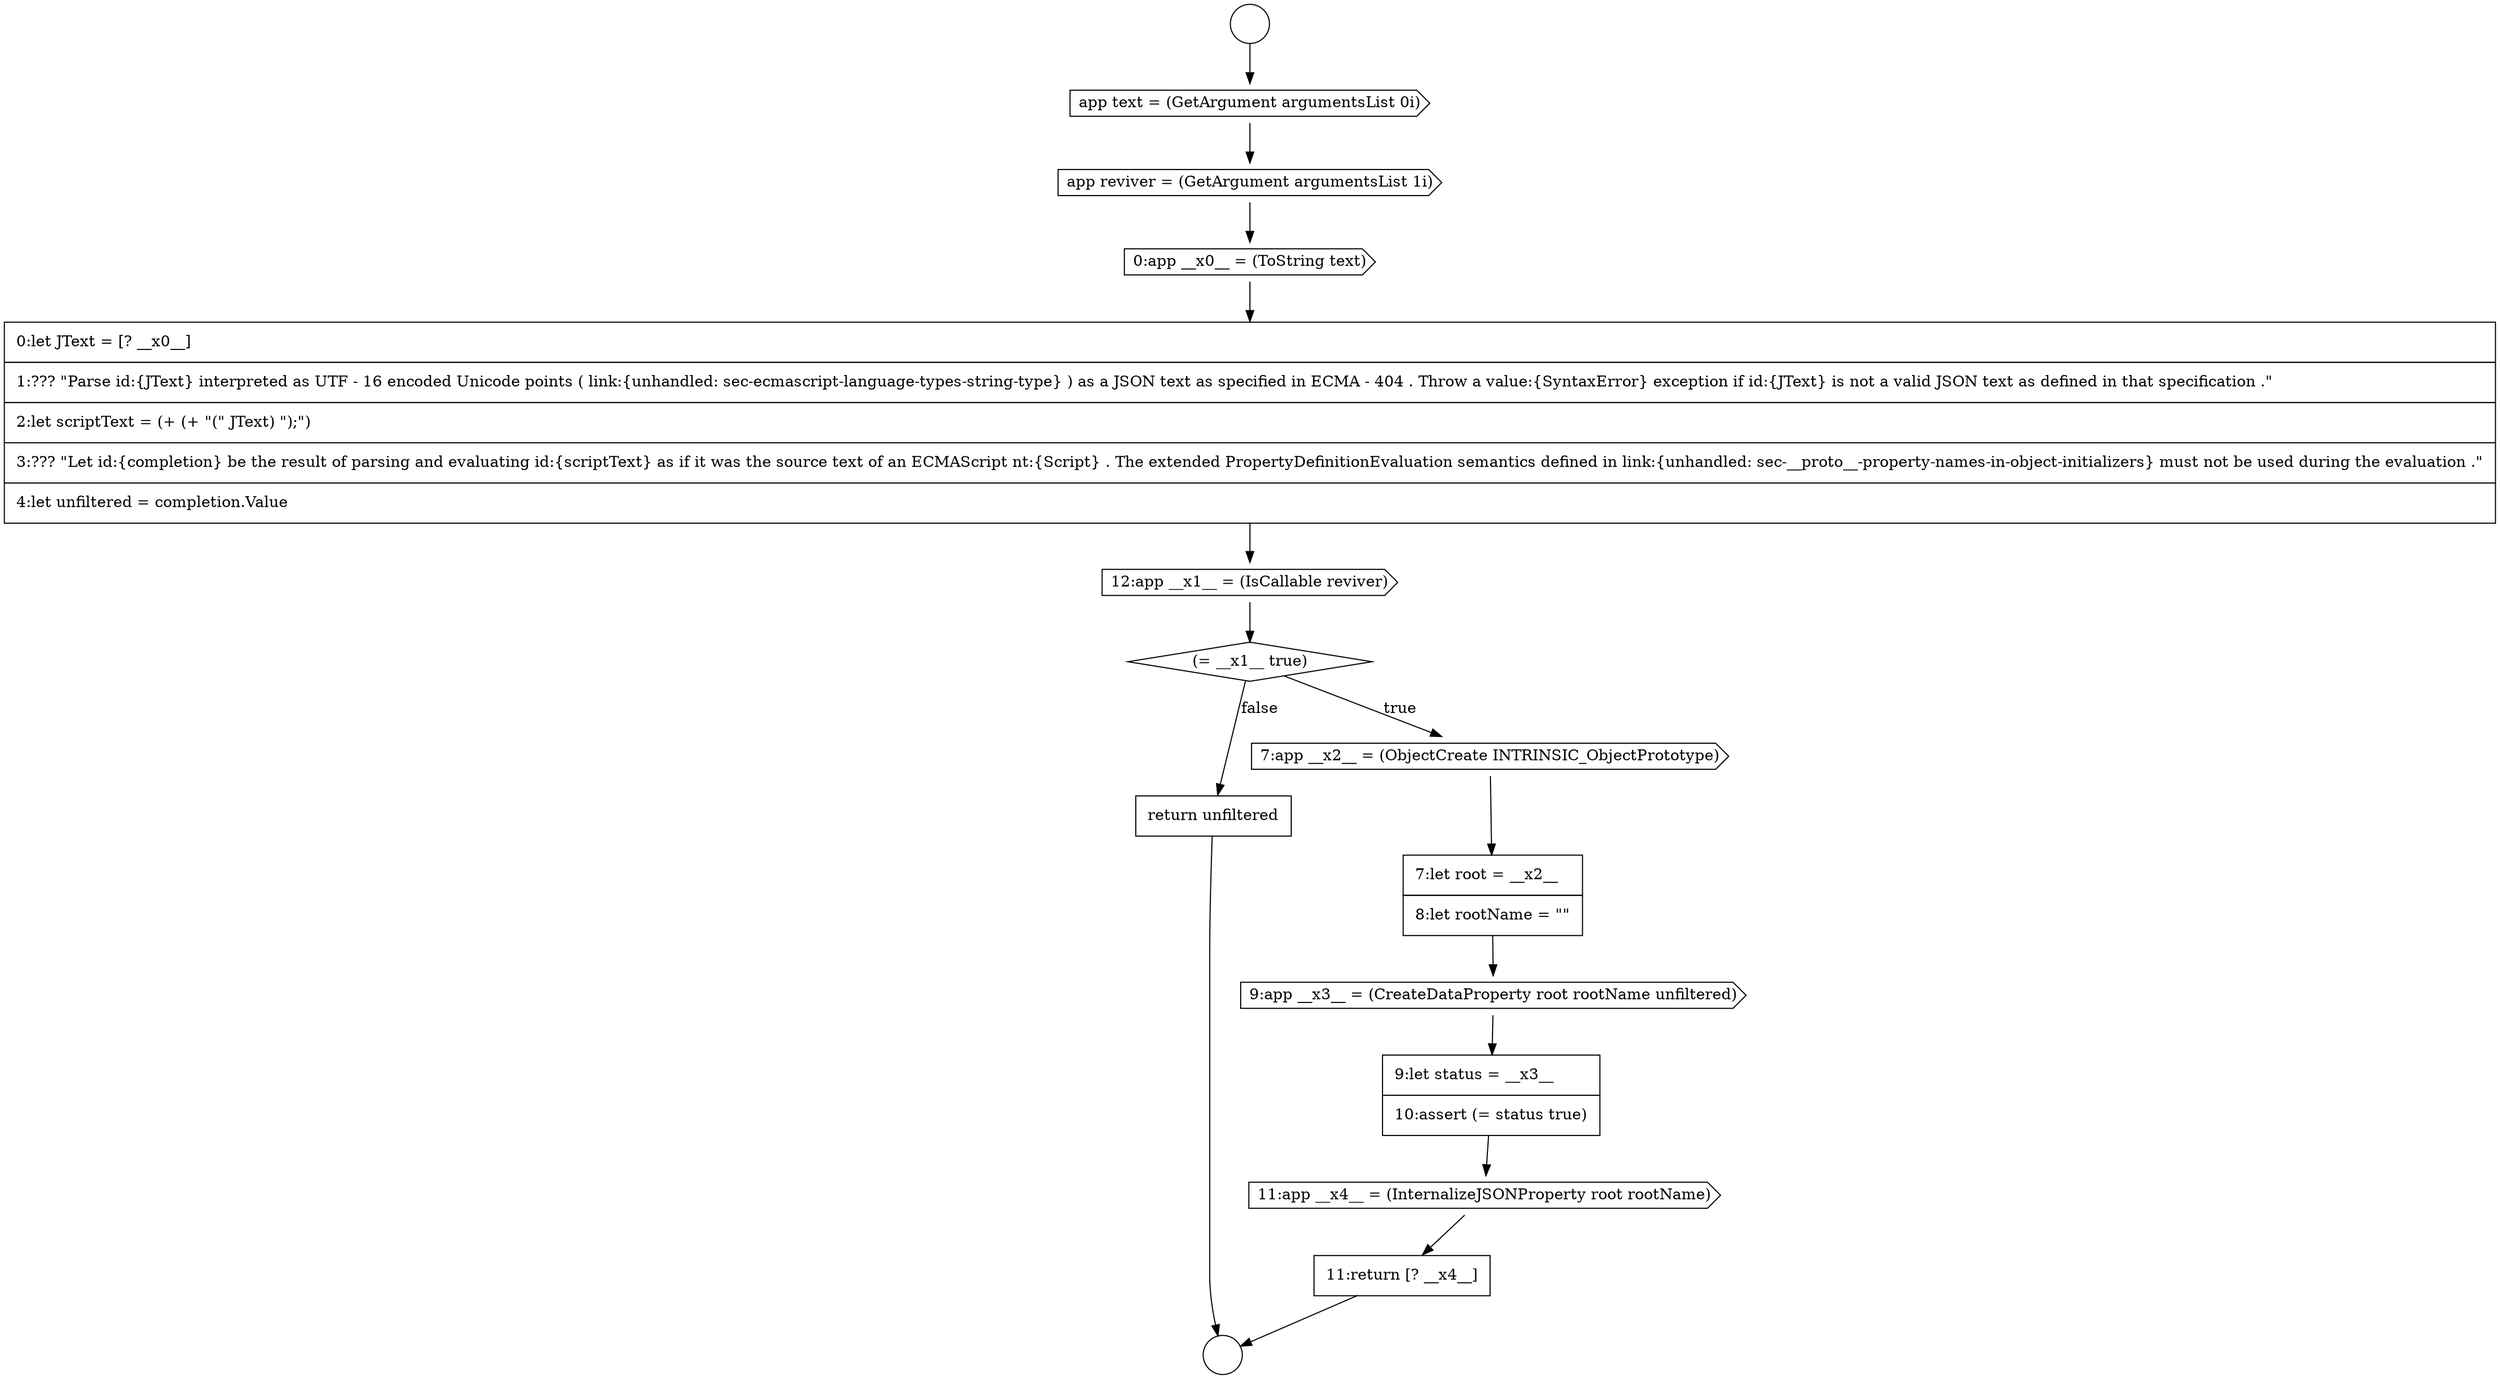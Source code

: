 digraph {
  node16911 [shape=none, margin=0, label=<<font color="black">
    <table border="0" cellborder="1" cellspacing="0" cellpadding="10">
      <tr><td align="left">0:let JText = [? __x0__]</td></tr>
      <tr><td align="left">1:??? &quot;Parse id:{JText} interpreted as UTF - 16 encoded Unicode points ( link:{unhandled: sec-ecmascript-language-types-string-type} ) as a JSON text as specified in ECMA - 404 . Throw a value:{SyntaxError} exception if id:{JText} is not a valid JSON text as defined in that specification .&quot;</td></tr>
      <tr><td align="left">2:let scriptText = (+ (+ &quot;(&quot; JText) &quot;);&quot;)</td></tr>
      <tr><td align="left">3:??? &quot;Let id:{completion} be the result of parsing and evaluating id:{scriptText} as if it was the source text of an ECMAScript nt:{Script} . The extended PropertyDefinitionEvaluation semantics defined in link:{unhandled: sec-__proto__-property-names-in-object-initializers} must not be used during the evaluation .&quot;</td></tr>
      <tr><td align="left">4:let unfiltered = completion.Value</td></tr>
    </table>
  </font>> color="black" fillcolor="white" style=filled]
  node16915 [shape=none, margin=0, label=<<font color="black">
    <table border="0" cellborder="1" cellspacing="0" cellpadding="10">
      <tr><td align="left">7:let root = __x2__</td></tr>
      <tr><td align="left">8:let rootName = &quot;&quot;</td></tr>
    </table>
  </font>> color="black" fillcolor="white" style=filled]
  node16919 [shape=none, margin=0, label=<<font color="black">
    <table border="0" cellborder="1" cellspacing="0" cellpadding="10">
      <tr><td align="left">11:return [? __x4__]</td></tr>
    </table>
  </font>> color="black" fillcolor="white" style=filled]
  node16907 [shape=circle label=" " color="black" fillcolor="white" style=filled]
  node16916 [shape=cds, label=<<font color="black">9:app __x3__ = (CreateDataProperty root rootName unfiltered)</font>> color="black" fillcolor="white" style=filled]
  node16910 [shape=cds, label=<<font color="black">0:app __x0__ = (ToString text)</font>> color="black" fillcolor="white" style=filled]
  node16920 [shape=none, margin=0, label=<<font color="black">
    <table border="0" cellborder="1" cellspacing="0" cellpadding="10">
      <tr><td align="left">return unfiltered</td></tr>
    </table>
  </font>> color="black" fillcolor="white" style=filled]
  node16906 [shape=circle label=" " color="black" fillcolor="white" style=filled]
  node16913 [shape=diamond, label=<<font color="black">(= __x1__ true)</font>> color="black" fillcolor="white" style=filled]
  node16909 [shape=cds, label=<<font color="black">app reviver = (GetArgument argumentsList 1i)</font>> color="black" fillcolor="white" style=filled]
  node16917 [shape=none, margin=0, label=<<font color="black">
    <table border="0" cellborder="1" cellspacing="0" cellpadding="10">
      <tr><td align="left">9:let status = __x3__</td></tr>
      <tr><td align="left">10:assert (= status true)</td></tr>
    </table>
  </font>> color="black" fillcolor="white" style=filled]
  node16912 [shape=cds, label=<<font color="black">12:app __x1__ = (IsCallable reviver)</font>> color="black" fillcolor="white" style=filled]
  node16914 [shape=cds, label=<<font color="black">7:app __x2__ = (ObjectCreate INTRINSIC_ObjectPrototype)</font>> color="black" fillcolor="white" style=filled]
  node16908 [shape=cds, label=<<font color="black">app text = (GetArgument argumentsList 0i)</font>> color="black" fillcolor="white" style=filled]
  node16918 [shape=cds, label=<<font color="black">11:app __x4__ = (InternalizeJSONProperty root rootName)</font>> color="black" fillcolor="white" style=filled]
  node16918 -> node16919 [ color="black"]
  node16913 -> node16914 [label=<<font color="black">true</font>> color="black"]
  node16913 -> node16920 [label=<<font color="black">false</font>> color="black"]
  node16914 -> node16915 [ color="black"]
  node16915 -> node16916 [ color="black"]
  node16910 -> node16911 [ color="black"]
  node16916 -> node16917 [ color="black"]
  node16920 -> node16907 [ color="black"]
  node16909 -> node16910 [ color="black"]
  node16908 -> node16909 [ color="black"]
  node16906 -> node16908 [ color="black"]
  node16919 -> node16907 [ color="black"]
  node16912 -> node16913 [ color="black"]
  node16911 -> node16912 [ color="black"]
  node16917 -> node16918 [ color="black"]
}

